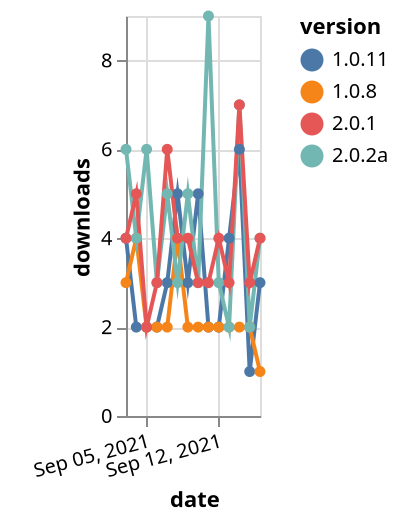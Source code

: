 {"$schema": "https://vega.github.io/schema/vega-lite/v5.json", "description": "A simple bar chart with embedded data.", "data": {"values": [{"date": "2021-09-03", "total": 4176, "delta": 4, "version": "1.0.11"}, {"date": "2021-09-04", "total": 4178, "delta": 2, "version": "1.0.11"}, {"date": "2021-09-05", "total": 4180, "delta": 2, "version": "1.0.11"}, {"date": "2021-09-06", "total": 4182, "delta": 2, "version": "1.0.11"}, {"date": "2021-09-07", "total": 4185, "delta": 3, "version": "1.0.11"}, {"date": "2021-09-08", "total": 4190, "delta": 5, "version": "1.0.11"}, {"date": "2021-09-09", "total": 4193, "delta": 3, "version": "1.0.11"}, {"date": "2021-09-10", "total": 4198, "delta": 5, "version": "1.0.11"}, {"date": "2021-09-11", "total": 4200, "delta": 2, "version": "1.0.11"}, {"date": "2021-09-12", "total": 4202, "delta": 2, "version": "1.0.11"}, {"date": "2021-09-13", "total": 4206, "delta": 4, "version": "1.0.11"}, {"date": "2021-09-14", "total": 4212, "delta": 6, "version": "1.0.11"}, {"date": "2021-09-15", "total": 4213, "delta": 1, "version": "1.0.11"}, {"date": "2021-09-16", "total": 4216, "delta": 3, "version": "1.0.11"}, {"date": "2021-09-03", "total": 3072, "delta": 3, "version": "1.0.8"}, {"date": "2021-09-04", "total": 3076, "delta": 4, "version": "1.0.8"}, {"date": "2021-09-05", "total": 3078, "delta": 2, "version": "1.0.8"}, {"date": "2021-09-06", "total": 3080, "delta": 2, "version": "1.0.8"}, {"date": "2021-09-07", "total": 3082, "delta": 2, "version": "1.0.8"}, {"date": "2021-09-08", "total": 3086, "delta": 4, "version": "1.0.8"}, {"date": "2021-09-09", "total": 3088, "delta": 2, "version": "1.0.8"}, {"date": "2021-09-10", "total": 3090, "delta": 2, "version": "1.0.8"}, {"date": "2021-09-11", "total": 3092, "delta": 2, "version": "1.0.8"}, {"date": "2021-09-12", "total": 3094, "delta": 2, "version": "1.0.8"}, {"date": "2021-09-13", "total": 3096, "delta": 2, "version": "1.0.8"}, {"date": "2021-09-14", "total": 3098, "delta": 2, "version": "1.0.8"}, {"date": "2021-09-15", "total": 3100, "delta": 2, "version": "1.0.8"}, {"date": "2021-09-16", "total": 3101, "delta": 1, "version": "1.0.8"}, {"date": "2021-09-03", "total": 50, "delta": 6, "version": "2.0.2a"}, {"date": "2021-09-04", "total": 54, "delta": 4, "version": "2.0.2a"}, {"date": "2021-09-05", "total": 60, "delta": 6, "version": "2.0.2a"}, {"date": "2021-09-06", "total": 63, "delta": 3, "version": "2.0.2a"}, {"date": "2021-09-07", "total": 68, "delta": 5, "version": "2.0.2a"}, {"date": "2021-09-08", "total": 71, "delta": 3, "version": "2.0.2a"}, {"date": "2021-09-09", "total": 76, "delta": 5, "version": "2.0.2a"}, {"date": "2021-09-10", "total": 79, "delta": 3, "version": "2.0.2a"}, {"date": "2021-09-11", "total": 88, "delta": 9, "version": "2.0.2a"}, {"date": "2021-09-12", "total": 91, "delta": 3, "version": "2.0.2a"}, {"date": "2021-09-13", "total": 93, "delta": 2, "version": "2.0.2a"}, {"date": "2021-09-14", "total": 100, "delta": 7, "version": "2.0.2a"}, {"date": "2021-09-15", "total": 102, "delta": 2, "version": "2.0.2a"}, {"date": "2021-09-16", "total": 106, "delta": 4, "version": "2.0.2a"}, {"date": "2021-09-03", "total": 2285, "delta": 4, "version": "2.0.1"}, {"date": "2021-09-04", "total": 2290, "delta": 5, "version": "2.0.1"}, {"date": "2021-09-05", "total": 2292, "delta": 2, "version": "2.0.1"}, {"date": "2021-09-06", "total": 2295, "delta": 3, "version": "2.0.1"}, {"date": "2021-09-07", "total": 2301, "delta": 6, "version": "2.0.1"}, {"date": "2021-09-08", "total": 2305, "delta": 4, "version": "2.0.1"}, {"date": "2021-09-09", "total": 2309, "delta": 4, "version": "2.0.1"}, {"date": "2021-09-10", "total": 2312, "delta": 3, "version": "2.0.1"}, {"date": "2021-09-11", "total": 2315, "delta": 3, "version": "2.0.1"}, {"date": "2021-09-12", "total": 2319, "delta": 4, "version": "2.0.1"}, {"date": "2021-09-13", "total": 2322, "delta": 3, "version": "2.0.1"}, {"date": "2021-09-14", "total": 2329, "delta": 7, "version": "2.0.1"}, {"date": "2021-09-15", "total": 2332, "delta": 3, "version": "2.0.1"}, {"date": "2021-09-16", "total": 2336, "delta": 4, "version": "2.0.1"}]}, "width": "container", "mark": {"type": "line", "point": {"filled": true}}, "encoding": {"x": {"field": "date", "type": "temporal", "timeUnit": "yearmonthdate", "title": "date", "axis": {"labelAngle": -15}}, "y": {"field": "delta", "type": "quantitative", "title": "downloads"}, "color": {"field": "version", "type": "nominal"}, "tooltip": {"field": "delta"}}}